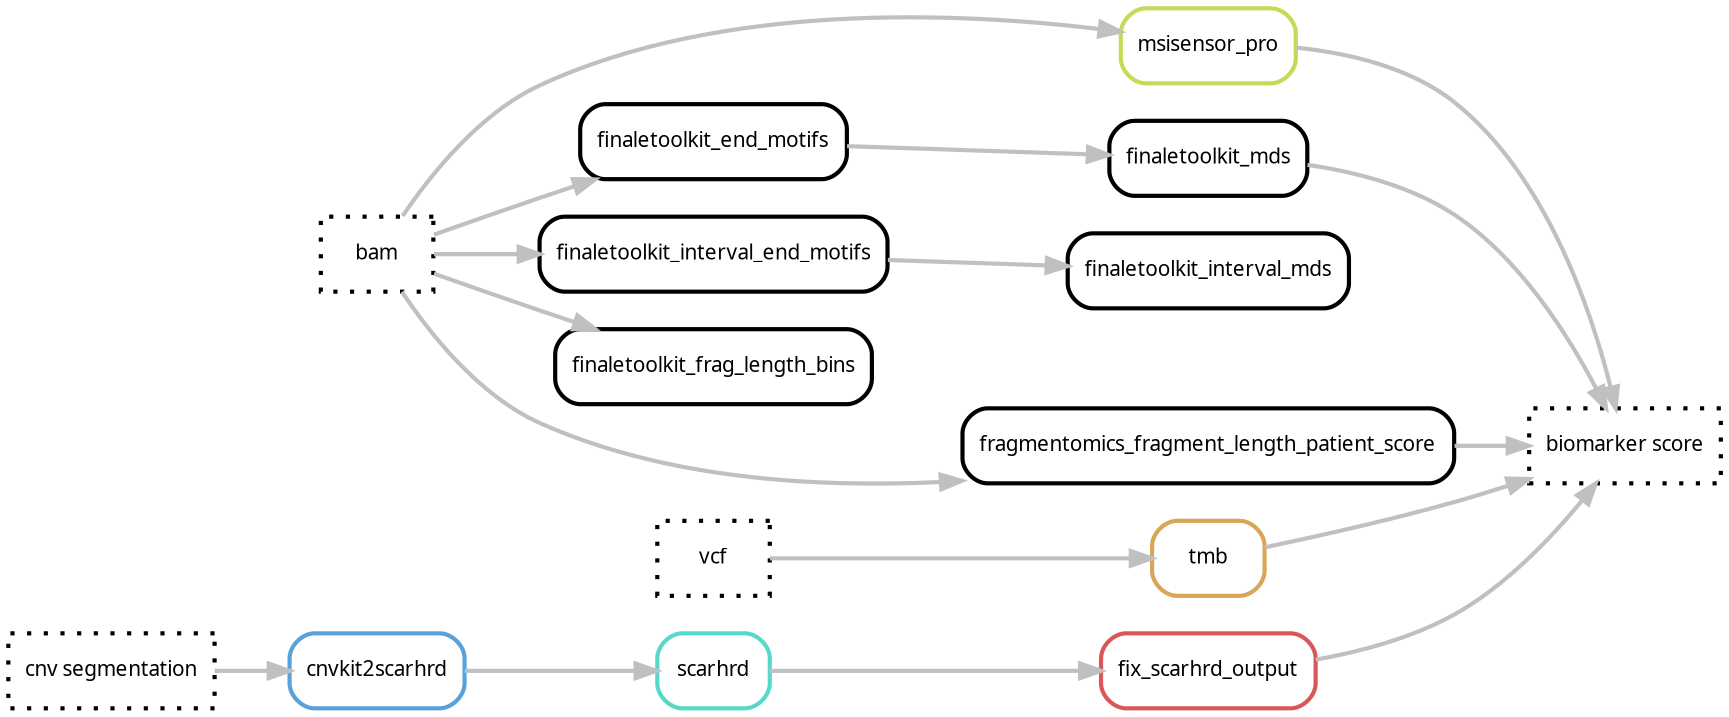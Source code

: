 digraph snakemake_dag {
	rankdir="LR"
    graph[bgcolor=white, margin=0];
    node[shape=box, style=rounded, fontname=sans,                 fontsize=10, penwidth=2];
    edge[penwidth=2, color=grey];
	0[label = "biomarker score", color = "0.0 0.0 0.0", style="dotted"];
	1[label = "msisensor_pro", color = "0.19 0.6 0.85", style="rounded"];
	2[label = "tmb", color = "0.10 0.6 0.85", style="rounded"];
	3[label = "fix_scarhrd_output", color = "0.00 0.6 0.85", style="rounded"];
	4[label = "scarhrd", color = "0.48 0.6 0.85", style="rounded"];
	5[label = "cnvkit2scarhrd", color = "0.57 0.6 0.85", style="rounded"];
	6[label = "vcf", color = "0.0 0.0 0.0", style="dotted"];
	7[label = "bam", color = "0.0 0.0 0.0", style="dotted"];
	8[label = "cnv segmentation", color = "0.0 0.0 0.0", style="dotted"];
	9[label = "finaletoolkit_end_motifs", color = "0.0 0.0 0.0", style="rounded"];
	10[label = "finaletoolkit_interval_end_motifs", color = "0.0 0.0 0.0", style="rounded"];
	11[label = "finaletoolkit_mds", color = "0.0 0.0 0.0", style="rounded"];
	12[label = "finaletoolkit_interval_mds", color = "0.0 0.0 0.0", style="rounded"];
	13[label = "finaletoolkit_frag_length_bins", color = "0.0 0.0 0.0", style="rounded"];
	14[label = "fragmentomics_fragment_length_patient_score", color = "0.0 0.0 0.0", style="rounded"];
	2 -> 0
	1 -> 0
	3 -> 0
	4 -> 3
	5 -> 4
	6 -> 2
	7 -> 1
	8 -> 5
	7 -> 9
	7 -> 10
	9 -> 11
	10 -> 12
	7 -> 13
	7 -> 14
	11 -> 0
	14 -> 0
}            
